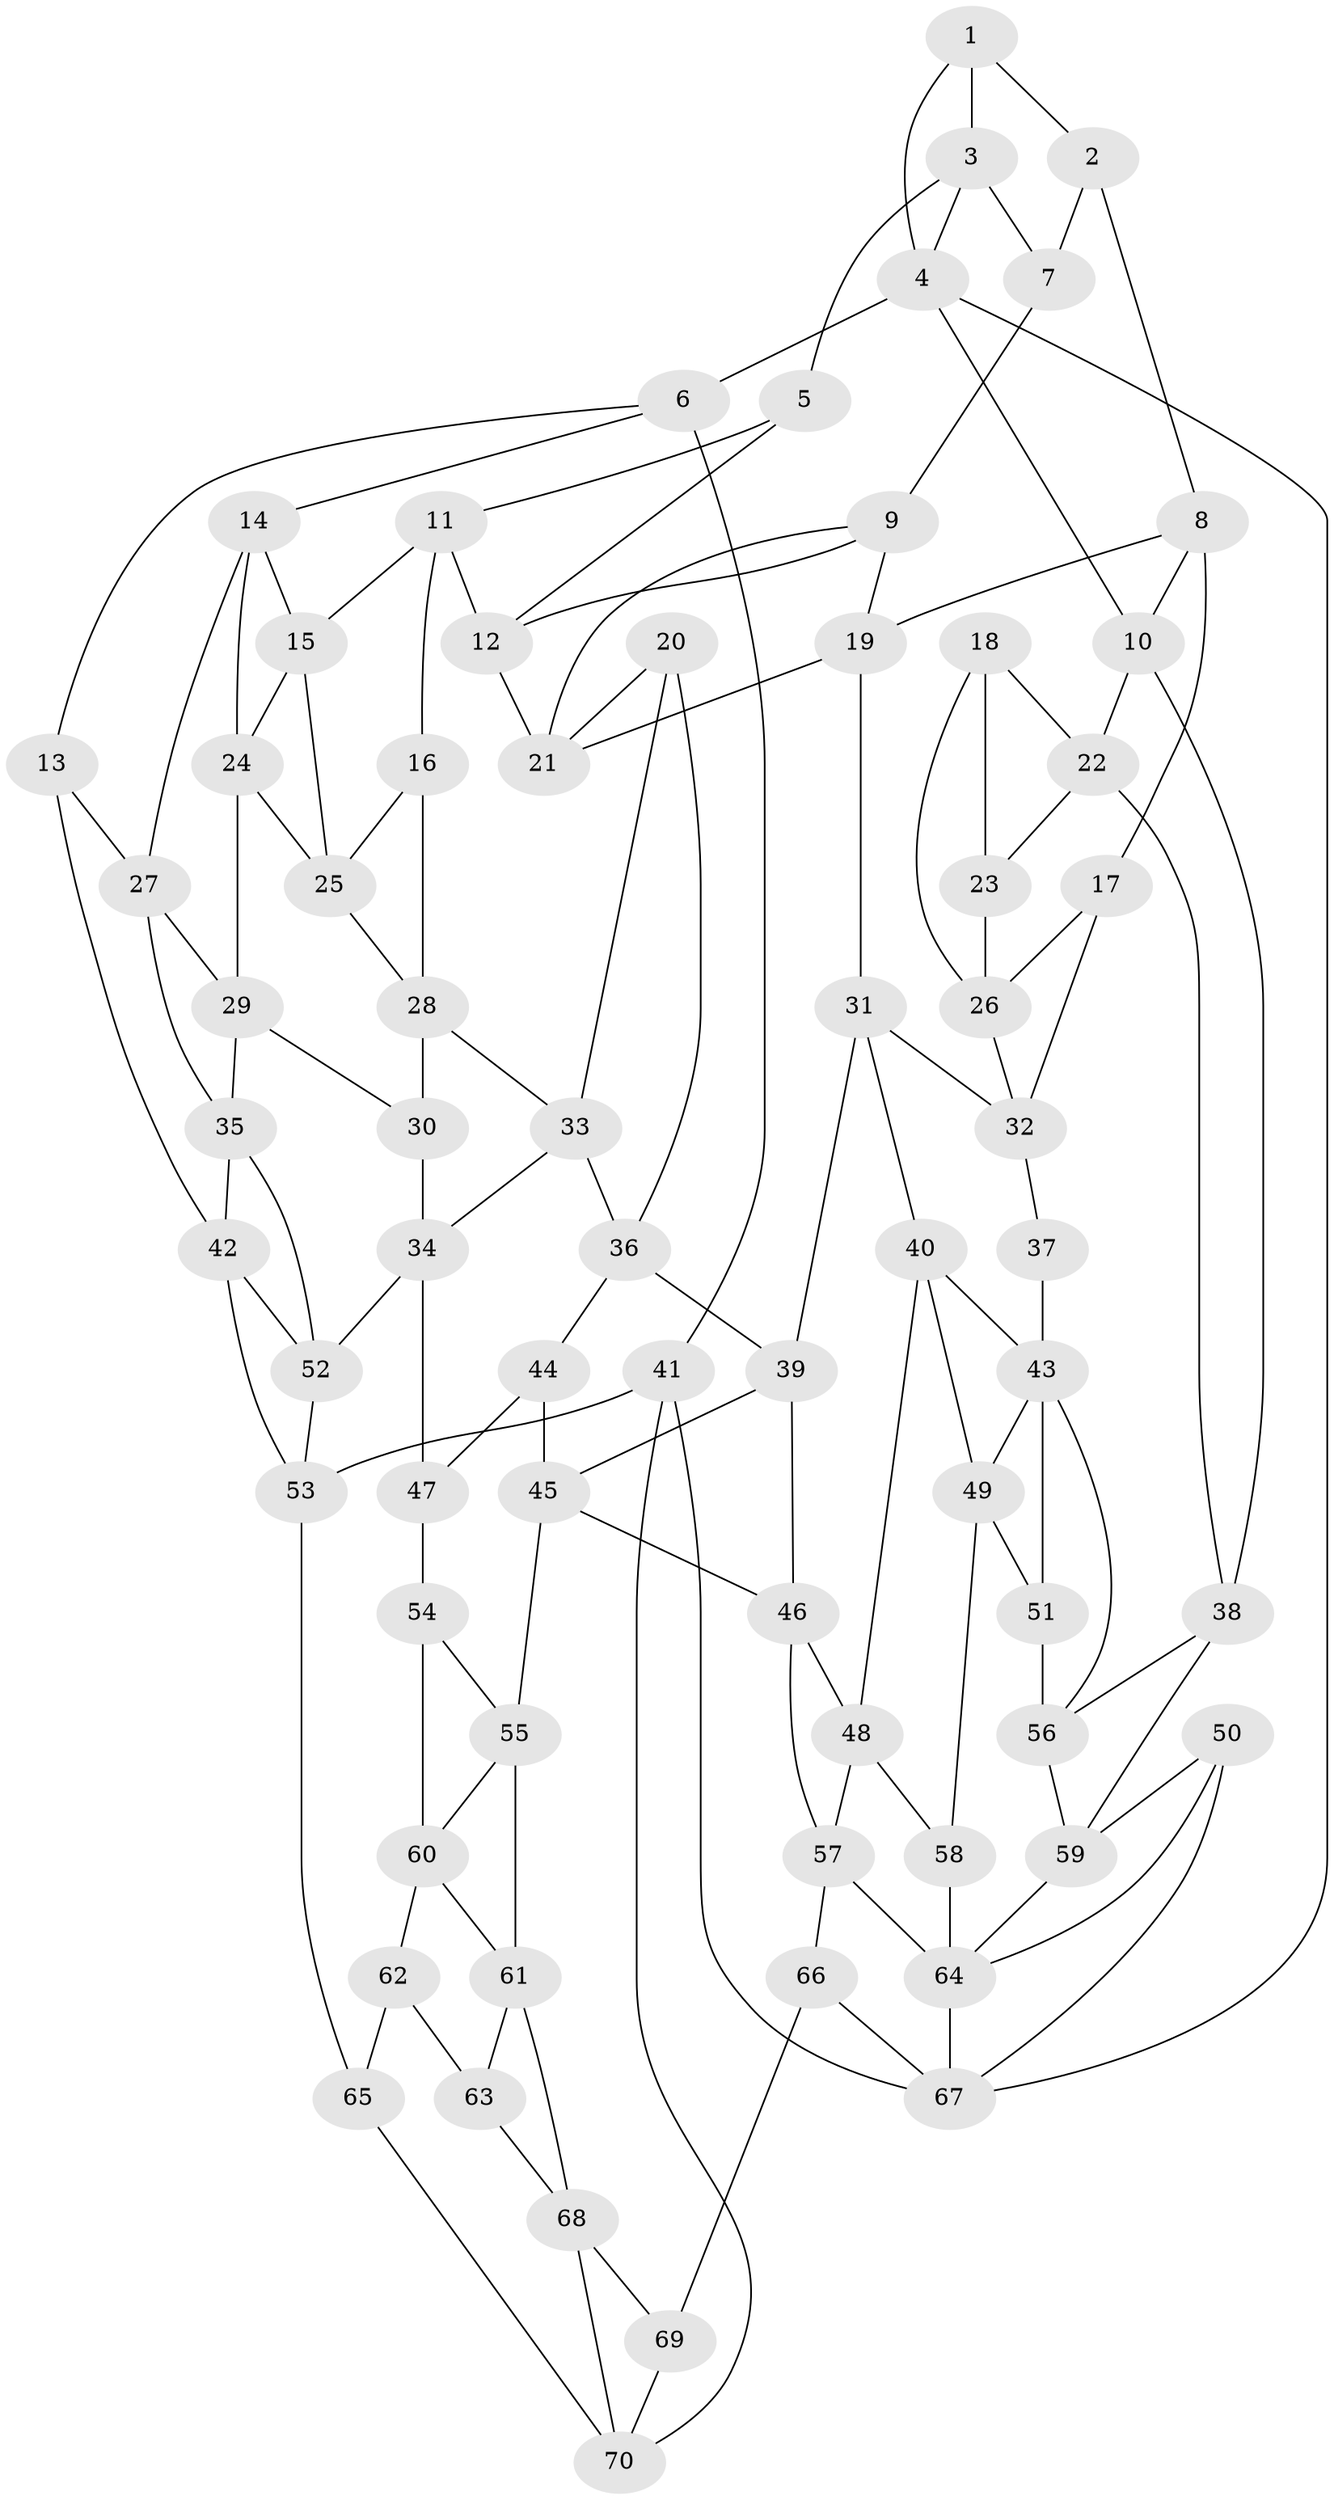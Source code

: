 // original degree distribution, {3: 0.014388489208633094, 6: 0.22302158273381295, 4: 0.2446043165467626, 5: 0.5179856115107914}
// Generated by graph-tools (version 1.1) at 2025/03/03/09/25 03:03:19]
// undirected, 70 vertices, 130 edges
graph export_dot {
graph [start="1"]
  node [color=gray90,style=filled];
  1;
  2;
  3;
  4;
  5;
  6;
  7;
  8;
  9;
  10;
  11;
  12;
  13;
  14;
  15;
  16;
  17;
  18;
  19;
  20;
  21;
  22;
  23;
  24;
  25;
  26;
  27;
  28;
  29;
  30;
  31;
  32;
  33;
  34;
  35;
  36;
  37;
  38;
  39;
  40;
  41;
  42;
  43;
  44;
  45;
  46;
  47;
  48;
  49;
  50;
  51;
  52;
  53;
  54;
  55;
  56;
  57;
  58;
  59;
  60;
  61;
  62;
  63;
  64;
  65;
  66;
  67;
  68;
  69;
  70;
  1 -- 2 [weight=1.0];
  1 -- 3 [weight=1.0];
  1 -- 4 [weight=1.0];
  2 -- 7 [weight=1.0];
  2 -- 8 [weight=1.0];
  3 -- 4 [weight=1.0];
  3 -- 5 [weight=1.0];
  3 -- 7 [weight=1.0];
  4 -- 6 [weight=2.0];
  4 -- 10 [weight=1.0];
  4 -- 67 [weight=1.0];
  5 -- 11 [weight=1.0];
  5 -- 12 [weight=1.0];
  6 -- 13 [weight=1.0];
  6 -- 14 [weight=1.0];
  6 -- 41 [weight=1.0];
  7 -- 9 [weight=1.0];
  8 -- 10 [weight=1.0];
  8 -- 17 [weight=1.0];
  8 -- 19 [weight=1.0];
  9 -- 12 [weight=1.0];
  9 -- 19 [weight=1.0];
  9 -- 21 [weight=1.0];
  10 -- 22 [weight=1.0];
  10 -- 38 [weight=1.0];
  11 -- 12 [weight=1.0];
  11 -- 15 [weight=1.0];
  11 -- 16 [weight=1.0];
  12 -- 21 [weight=1.0];
  13 -- 27 [weight=1.0];
  13 -- 42 [weight=1.0];
  14 -- 15 [weight=1.0];
  14 -- 24 [weight=1.0];
  14 -- 27 [weight=1.0];
  15 -- 24 [weight=1.0];
  15 -- 25 [weight=1.0];
  16 -- 25 [weight=1.0];
  16 -- 28 [weight=1.0];
  17 -- 26 [weight=1.0];
  17 -- 32 [weight=1.0];
  18 -- 22 [weight=1.0];
  18 -- 23 [weight=1.0];
  18 -- 26 [weight=1.0];
  19 -- 21 [weight=1.0];
  19 -- 31 [weight=1.0];
  20 -- 21 [weight=1.0];
  20 -- 33 [weight=1.0];
  20 -- 36 [weight=1.0];
  22 -- 23 [weight=1.0];
  22 -- 38 [weight=1.0];
  23 -- 26 [weight=2.0];
  24 -- 25 [weight=1.0];
  24 -- 29 [weight=1.0];
  25 -- 28 [weight=1.0];
  26 -- 32 [weight=1.0];
  27 -- 29 [weight=1.0];
  27 -- 35 [weight=1.0];
  28 -- 30 [weight=1.0];
  28 -- 33 [weight=1.0];
  29 -- 30 [weight=1.0];
  29 -- 35 [weight=1.0];
  30 -- 34 [weight=1.0];
  31 -- 32 [weight=1.0];
  31 -- 39 [weight=1.0];
  31 -- 40 [weight=1.0];
  32 -- 37 [weight=1.0];
  33 -- 34 [weight=1.0];
  33 -- 36 [weight=1.0];
  34 -- 47 [weight=1.0];
  34 -- 52 [weight=1.0];
  35 -- 42 [weight=1.0];
  35 -- 52 [weight=1.0];
  36 -- 39 [weight=1.0];
  36 -- 44 [weight=1.0];
  37 -- 43 [weight=2.0];
  38 -- 56 [weight=1.0];
  38 -- 59 [weight=1.0];
  39 -- 45 [weight=1.0];
  39 -- 46 [weight=1.0];
  40 -- 43 [weight=1.0];
  40 -- 48 [weight=1.0];
  40 -- 49 [weight=1.0];
  41 -- 53 [weight=1.0];
  41 -- 67 [weight=1.0];
  41 -- 70 [weight=1.0];
  42 -- 52 [weight=1.0];
  42 -- 53 [weight=1.0];
  43 -- 49 [weight=1.0];
  43 -- 51 [weight=1.0];
  43 -- 56 [weight=1.0];
  44 -- 45 [weight=1.0];
  44 -- 47 [weight=1.0];
  45 -- 46 [weight=1.0];
  45 -- 55 [weight=1.0];
  46 -- 48 [weight=1.0];
  46 -- 57 [weight=1.0];
  47 -- 54 [weight=2.0];
  48 -- 57 [weight=1.0];
  48 -- 58 [weight=1.0];
  49 -- 51 [weight=1.0];
  49 -- 58 [weight=1.0];
  50 -- 59 [weight=1.0];
  50 -- 64 [weight=1.0];
  50 -- 67 [weight=1.0];
  51 -- 56 [weight=1.0];
  52 -- 53 [weight=1.0];
  53 -- 65 [weight=1.0];
  54 -- 55 [weight=1.0];
  54 -- 60 [weight=1.0];
  55 -- 60 [weight=1.0];
  55 -- 61 [weight=1.0];
  56 -- 59 [weight=1.0];
  57 -- 64 [weight=1.0];
  57 -- 66 [weight=1.0];
  58 -- 64 [weight=2.0];
  59 -- 64 [weight=1.0];
  60 -- 61 [weight=1.0];
  60 -- 62 [weight=1.0];
  61 -- 63 [weight=1.0];
  61 -- 68 [weight=1.0];
  62 -- 63 [weight=1.0];
  62 -- 65 [weight=2.0];
  63 -- 68 [weight=1.0];
  64 -- 67 [weight=1.0];
  65 -- 70 [weight=1.0];
  66 -- 67 [weight=1.0];
  66 -- 69 [weight=2.0];
  68 -- 69 [weight=1.0];
  68 -- 70 [weight=1.0];
  69 -- 70 [weight=1.0];
}
